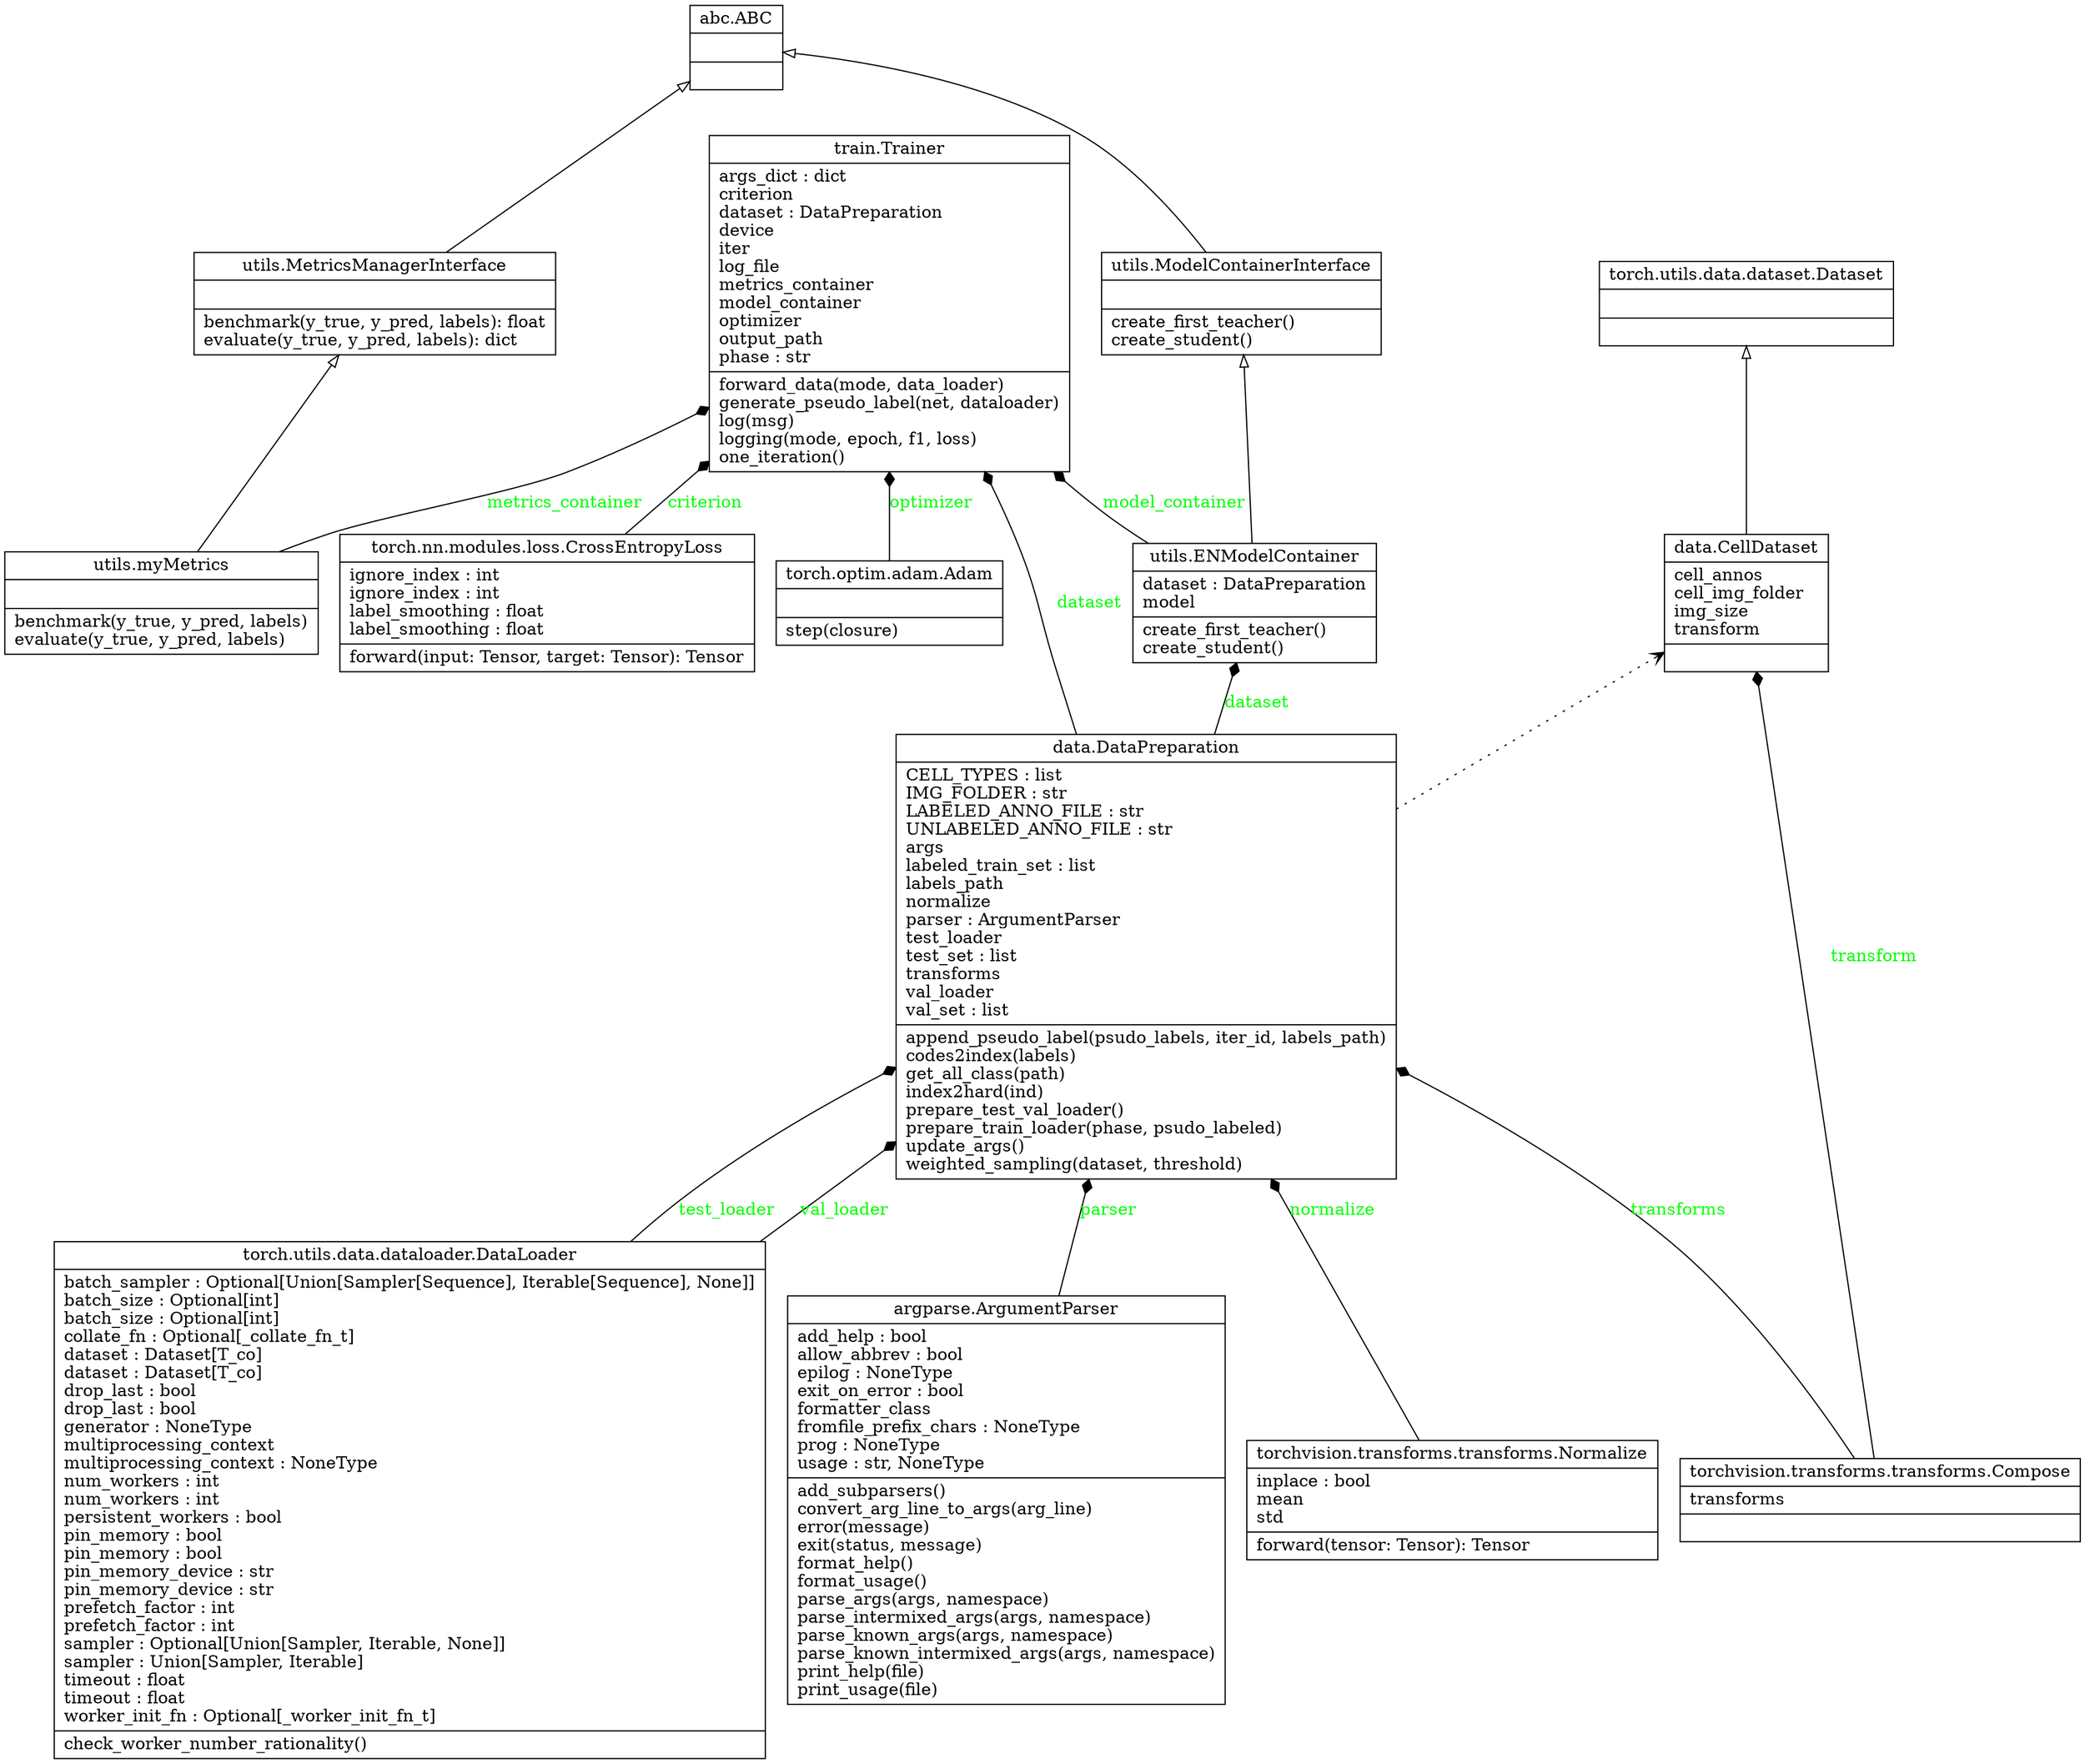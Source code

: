 digraph "classes" {
charset="utf-8"
rankdir=BT
"0" [label="{abc.ABC|\l|}", shape="record"];
"1" [label="{utils.ENModelContainer|dataset : DataPreparation\lmodel\l|create_first_teacher()\lcreate_student()\l}", shape="record"];
"3" [label="{utils.MetricsManagerInterface|\l|benchmark(y_true, y_pred, labels): float\levaluate(y_true, y_pred, labels): dict\l}", shape="record"];
"4" [label="{utils.ModelContainerInterface|\l|create_first_teacher()\lcreate_student()\l}", shape="record"];
"5" [label="{utils.myMetrics|\l|benchmark(y_true, y_pred, labels)\levaluate(y_true, y_pred, labels)\l}", shape="record"];

"2" [label="{argparse.ArgumentParser|add_help : bool\lallow_abbrev : bool\lepilog : NoneType\lexit_on_error : bool\lformatter_class\lfromfile_prefix_chars : NoneType\lprog : NoneType\lusage : str, NoneType\l|add_subparsers()\lconvert_arg_line_to_args(arg_line)\lerror(message)\lexit(status, message)\lformat_help()\lformat_usage()\lparse_args(args, namespace)\lparse_intermixed_args(args, namespace)\lparse_known_args(args, namespace)\lparse_known_intermixed_args(args, namespace)\lprint_help(file)\lprint_usage(file)\l}", shape="record"];

"9" [label="{data.CellDataset|cell_annos\lcell_img_folder\limg_size\ltransform\l|}", shape="record"];
"10" [label="{data.DataPreparation|CELL_TYPES : list\lIMG_FOLDER : str\lLABELED_ANNO_FILE : str\lUNLABELED_ANNO_FILE : str\largs\llabeled_train_set : list\llabels_path\lnormalize\lparser : ArgumentParser\ltest_loader\ltest_set : list\ltransforms\lval_loader\lval_set : list\l|append_pseudo_label(psudo_labels, iter_id, labels_path)\lcodes2index(labels)\lget_all_class(path)\lindex2hard(ind)\lprepare_test_val_loader()\lprepare_train_loader(phase, psudo_labeled)\lupdate_args()\lweighted_sampling(dataset, threshold)\l}", shape="record"];

"30" [label="{torch.nn.modules.loss.CrossEntropyLoss|ignore_index : int\lignore_index : int\llabel_smoothing : float\llabel_smoothing : float\l|forward(input: Tensor, target: Tensor): Tensor\l}", shape="record"];
"36" [label="{torch.optim.adam.Adam|\l|step(closure)\l}", shape="record"];
"41" [label="{torch.utils.data.dataloader.DataLoader|batch_sampler : Optional[Union[Sampler[Sequence], Iterable[Sequence], None]]\lbatch_size : Optional[int]\lbatch_size : Optional[int]\lcollate_fn : Optional[_collate_fn_t]\ldataset : Dataset[T_co]\ldataset : Dataset[T_co]\ldrop_last : bool\ldrop_last : bool\lgenerator : NoneType\lmultiprocessing_context\lmultiprocessing_context : NoneType\lnum_workers : int\lnum_workers : int\lpersistent_workers : bool\lpin_memory : bool\lpin_memory : bool\lpin_memory_device : str\lpin_memory_device : str\lprefetch_factor : int\lprefetch_factor : int\lsampler : Optional[Union[Sampler, Iterable, None]]\lsampler : Union[Sampler, Iterable]\ltimeout : float\ltimeout : float\lworker_init_fn : Optional[_worker_init_fn_t]\l|check_worker_number_rationality()\l}", shape="record"];
"50" [label="{torch.utils.data.dataset.Dataset|\l|}", shape="record"];
"53" [label="{torchvision.transforms.transforms.Compose|transforms\l|}", shape="record"];
"54" [label="{torchvision.transforms.transforms.Normalize|inplace : bool\lmean\lstd\l|forward(tensor: Tensor): Tensor\l}", shape="record"];
"55" [label="{train.Trainer|args_dict : dict\lcriterion\ldataset : DataPreparation\ldevice\liter\llog_file\lmetrics_container \lmodel_container \loptimizer\loutput_path\lphase : str\l|forward_data(mode, data_loader)\lgenerate_pseudo_label(net, dataloader)\llog(msg)\llogging(mode, epoch, f1, loss)\lone_iteration()\l}", shape="record"];

"1" -> "4" [arrowhead="empty", arrowtail="none"];
"1" -> "55" [arrowhead="diamond", arrowtail="none", fontcolor="green", label="model_container", style="solid"];
"3" -> "0" [arrowhead="empty", arrowtail="none"];
"4" -> "0" [arrowhead="empty", arrowtail="none"];
"5" -> "3" [arrowhead="empty", arrowtail="none"];
"5" -> "55" [arrowhead="diamond", arrowtail="none", fontcolor="green", label="metrics_container", style="solid"];
"2" -> "10" [arrowhead="diamond", arrowtail="none", fontcolor="green", label="parser", style="solid"];
"9" -> "50" [arrowhead="empty", arrowtail="none"];
"10" -> "9" [arrowhead="open", arrowtail="none", style="dotted" ];
"10" -> "55" [arrowhead="diamond", arrowtail="none", fontcolor="green", label="dataset", style="solid"];
"10" -> "1" [arrowhead="diamond", arrowtail="none", fontcolor="green", label="dataset", style="solid"];
"30" -> "55" [arrowhead="diamond", arrowtail="none", fontcolor="green", label="criterion", style="solid"];
"36" -> "55" [arrowhead="diamond", arrowtail="none", fontcolor="green", label="optimizer", style="solid"];
"41" -> "10" [arrowhead="diamond", arrowtail="none", fontcolor="green", label="test_loader", style="solid"];
"41" -> "10" [arrowhead="diamond", arrowtail="none", fontcolor="green", label="val_loader", style="solid"];
"53" -> "10" [arrowhead="diamond", arrowtail="none", fontcolor="green", label="transforms", style="solid"];
"53" -> "9"  [arrowhead="diamond", arrowtail="none", fontcolor="green", label="transform", style="solid"]
"54" -> "10" [arrowhead="diamond", arrowtail="none", fontcolor="green", label="normalize", style="solid"];
}
